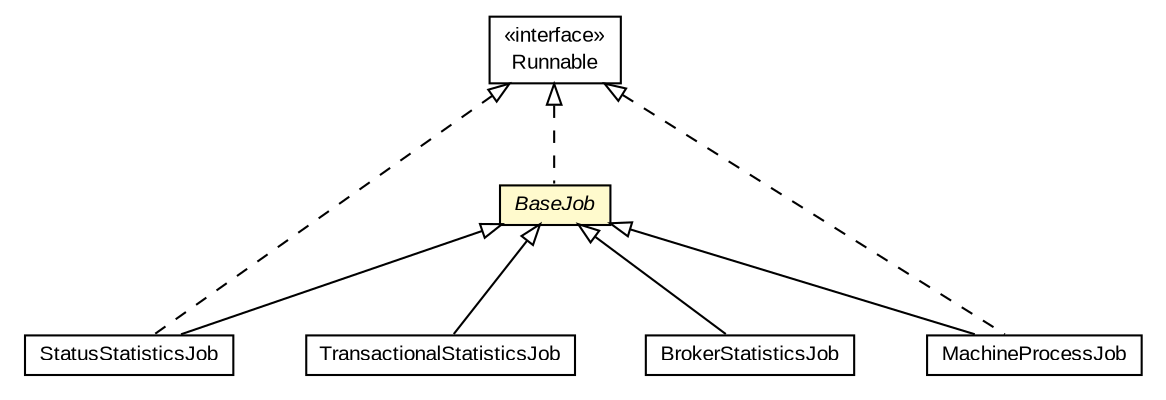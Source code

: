 #!/usr/local/bin/dot
#
# Class diagram 
# Generated by UMLGraph version R5_6-24-gf6e263 (http://www.umlgraph.org/)
#

digraph G {
	edge [fontname="arial",fontsize=10,labelfontname="arial",labelfontsize=10];
	node [fontname="arial",fontsize=10,shape=plaintext];
	nodesep=0.25;
	ranksep=0.5;
	// org.miloss.fgsms.statistics.jobs.TransactionalStatisticsJob
	c185948 [label=<<table title="org.miloss.fgsms.statistics.jobs.TransactionalStatisticsJob" border="0" cellborder="1" cellspacing="0" cellpadding="2" port="p" href="./TransactionalStatisticsJob.html">
		<tr><td><table border="0" cellspacing="0" cellpadding="1">
<tr><td align="center" balign="center"> TransactionalStatisticsJob </td></tr>
		</table></td></tr>
		</table>>, URL="./TransactionalStatisticsJob.html", fontname="arial", fontcolor="black", fontsize=10.0];
	// org.miloss.fgsms.statistics.jobs.StatusStatisticsJob
	c185949 [label=<<table title="org.miloss.fgsms.statistics.jobs.StatusStatisticsJob" border="0" cellborder="1" cellspacing="0" cellpadding="2" port="p" href="./StatusStatisticsJob.html">
		<tr><td><table border="0" cellspacing="0" cellpadding="1">
<tr><td align="center" balign="center"> StatusStatisticsJob </td></tr>
		</table></td></tr>
		</table>>, URL="./StatusStatisticsJob.html", fontname="arial", fontcolor="black", fontsize=10.0];
	// org.miloss.fgsms.statistics.jobs.MachineProcessJob
	c185950 [label=<<table title="org.miloss.fgsms.statistics.jobs.MachineProcessJob" border="0" cellborder="1" cellspacing="0" cellpadding="2" port="p" href="./MachineProcessJob.html">
		<tr><td><table border="0" cellspacing="0" cellpadding="1">
<tr><td align="center" balign="center"> MachineProcessJob </td></tr>
		</table></td></tr>
		</table>>, URL="./MachineProcessJob.html", fontname="arial", fontcolor="black", fontsize=10.0];
	// org.miloss.fgsms.statistics.jobs.BrokerStatisticsJob
	c185951 [label=<<table title="org.miloss.fgsms.statistics.jobs.BrokerStatisticsJob" border="0" cellborder="1" cellspacing="0" cellpadding="2" port="p" href="./BrokerStatisticsJob.html">
		<tr><td><table border="0" cellspacing="0" cellpadding="1">
<tr><td align="center" balign="center"> BrokerStatisticsJob </td></tr>
		</table></td></tr>
		</table>>, URL="./BrokerStatisticsJob.html", fontname="arial", fontcolor="black", fontsize=10.0];
	// org.miloss.fgsms.statistics.jobs.BaseJob
	c185952 [label=<<table title="org.miloss.fgsms.statistics.jobs.BaseJob" border="0" cellborder="1" cellspacing="0" cellpadding="2" port="p" bgcolor="lemonChiffon" href="./BaseJob.html">
		<tr><td><table border="0" cellspacing="0" cellpadding="1">
<tr><td align="center" balign="center"><font face="arial italic"> BaseJob </font></td></tr>
		</table></td></tr>
		</table>>, URL="./BaseJob.html", fontname="arial", fontcolor="black", fontsize=10.0];
	//org.miloss.fgsms.statistics.jobs.TransactionalStatisticsJob extends org.miloss.fgsms.statistics.jobs.BaseJob
	c185952:p -> c185948:p [dir=back,arrowtail=empty];
	//org.miloss.fgsms.statistics.jobs.StatusStatisticsJob extends org.miloss.fgsms.statistics.jobs.BaseJob
	c185952:p -> c185949:p [dir=back,arrowtail=empty];
	//org.miloss.fgsms.statistics.jobs.StatusStatisticsJob implements java.lang.Runnable
	c186057:p -> c185949:p [dir=back,arrowtail=empty,style=dashed];
	//org.miloss.fgsms.statistics.jobs.MachineProcessJob extends org.miloss.fgsms.statistics.jobs.BaseJob
	c185952:p -> c185950:p [dir=back,arrowtail=empty];
	//org.miloss.fgsms.statistics.jobs.MachineProcessJob implements java.lang.Runnable
	c186057:p -> c185950:p [dir=back,arrowtail=empty,style=dashed];
	//org.miloss.fgsms.statistics.jobs.BrokerStatisticsJob extends org.miloss.fgsms.statistics.jobs.BaseJob
	c185952:p -> c185951:p [dir=back,arrowtail=empty];
	//org.miloss.fgsms.statistics.jobs.BaseJob implements java.lang.Runnable
	c186057:p -> c185952:p [dir=back,arrowtail=empty,style=dashed];
	// java.lang.Runnable
	c186057 [label=<<table title="java.lang.Runnable" border="0" cellborder="1" cellspacing="0" cellpadding="2" port="p" href="http://java.sun.com/j2se/1.4.2/docs/api/java/lang/Runnable.html">
		<tr><td><table border="0" cellspacing="0" cellpadding="1">
<tr><td align="center" balign="center"> &#171;interface&#187; </td></tr>
<tr><td align="center" balign="center"> Runnable </td></tr>
		</table></td></tr>
		</table>>, URL="http://java.sun.com/j2se/1.4.2/docs/api/java/lang/Runnable.html", fontname="arial", fontcolor="black", fontsize=10.0];
}

